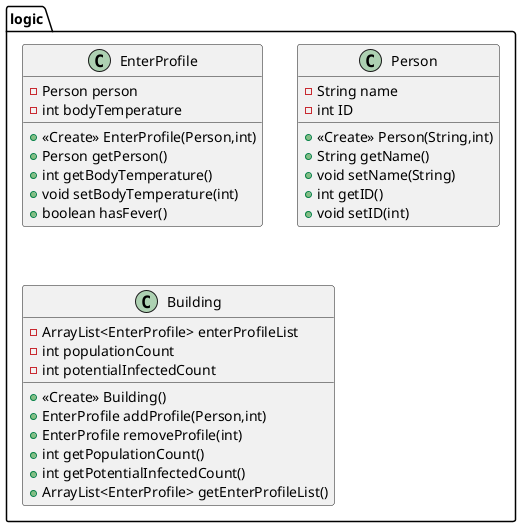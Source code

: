@startuml
class logic.EnterProfile {
- Person person
- int bodyTemperature
+ <<Create>> EnterProfile(Person,int)
+ Person getPerson()
+ int getBodyTemperature()
+ void setBodyTemperature(int)
+ boolean hasFever()
}
class logic.Person {
- String name
- int ID
+ <<Create>> Person(String,int)
+ String getName()
+ void setName(String)
+ int getID()
+ void setID(int)
}
class logic.Building {
- ArrayList<EnterProfile> enterProfileList
- int populationCount
- int potentialInfectedCount
+ <<Create>> Building()
+ EnterProfile addProfile(Person,int)
+ EnterProfile removeProfile(int)
+ int getPopulationCount()
+ int getPotentialInfectedCount()
+ ArrayList<EnterProfile> getEnterProfileList()
}
@enduml